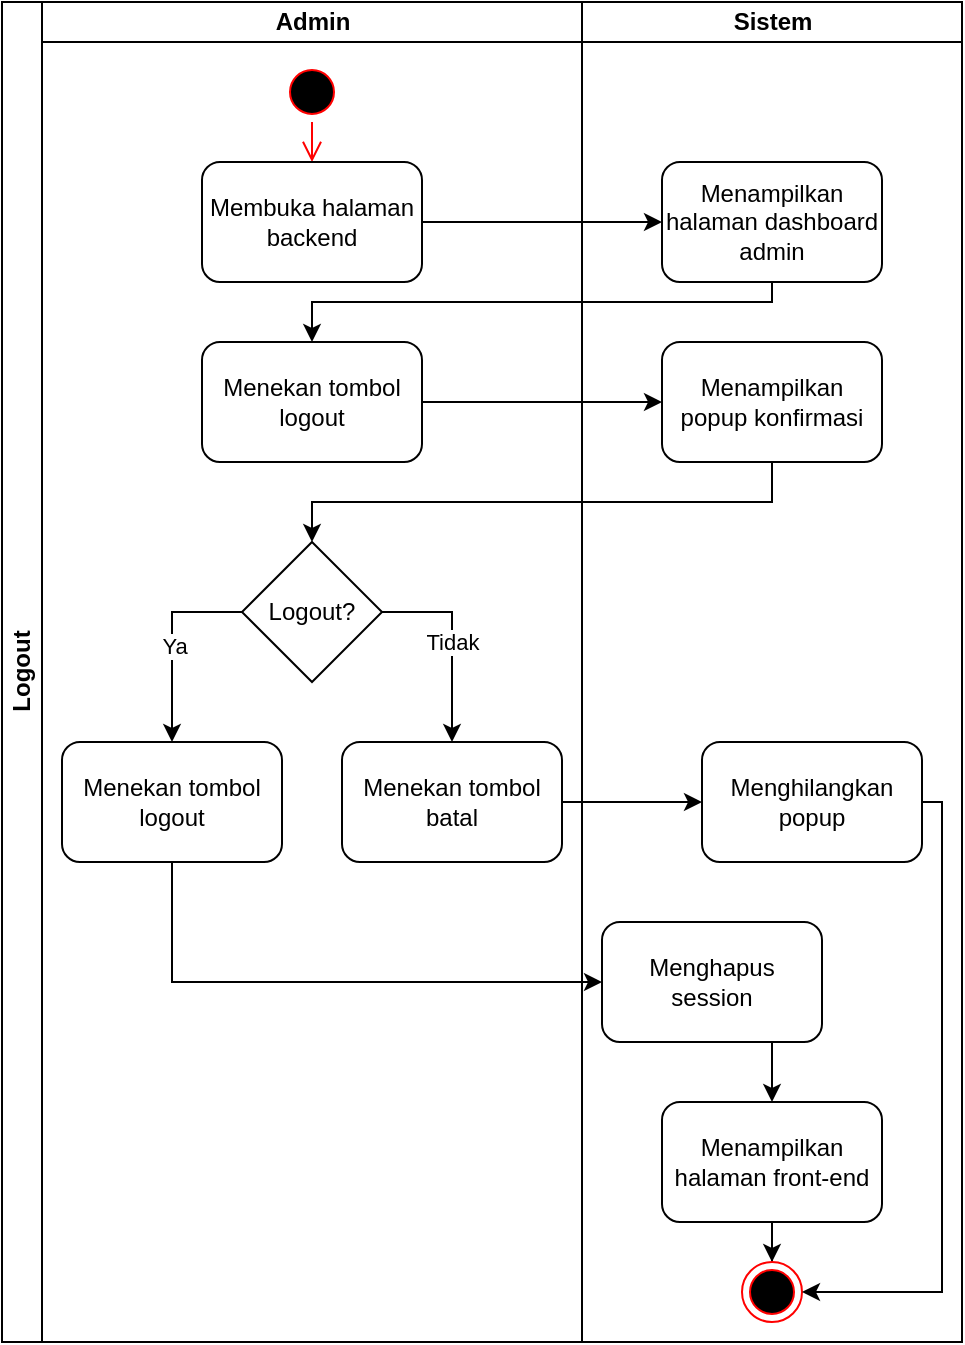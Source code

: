 <mxfile version="13.6.2" type="device"><diagram id="nlexBUHtMggSTYWMlpdU" name="Page-1"><mxGraphModel dx="1108" dy="755" grid="1" gridSize="10" guides="1" tooltips="1" connect="1" arrows="1" fold="1" page="1" pageScale="1" pageWidth="850" pageHeight="1100" math="0" shadow="0"><root><mxCell id="0"/><mxCell id="1" parent="0"/><mxCell id="ygd9KGttUMs2LBzjjRTP-2" value="Logout" style="swimlane;html=1;childLayout=stackLayout;resizeParent=1;resizeParentMax=0;startSize=20;horizontal=0;horizontalStack=1;" parent="1" vertex="1"><mxGeometry x="230" y="90" width="480" height="670" as="geometry"/></mxCell><mxCell id="ygd9KGttUMs2LBzjjRTP-3" value="Admin" style="swimlane;html=1;startSize=20;" parent="ygd9KGttUMs2LBzjjRTP-2" vertex="1"><mxGeometry x="20" width="270" height="670" as="geometry"/></mxCell><mxCell id="ygd9KGttUMs2LBzjjRTP-7" value="" style="edgeStyle=orthogonalEdgeStyle;html=1;verticalAlign=bottom;endArrow=open;endSize=8;strokeColor=#ff0000;" parent="ygd9KGttUMs2LBzjjRTP-3" source="ygd9KGttUMs2LBzjjRTP-6" edge="1"><mxGeometry relative="1" as="geometry"><mxPoint x="135" y="80" as="targetPoint"/></mxGeometry></mxCell><mxCell id="tt-R8PIU5RU9iOZ9mA88-8" value="Menekan tombol logout" style="rounded=1;whiteSpace=wrap;html=1;" vertex="1" parent="ygd9KGttUMs2LBzjjRTP-3"><mxGeometry x="10" y="370" width="110" height="60" as="geometry"/></mxCell><mxCell id="tt-R8PIU5RU9iOZ9mA88-10" style="edgeStyle=orthogonalEdgeStyle;rounded=0;orthogonalLoop=1;jettySize=auto;html=1;entryX=0.5;entryY=0;entryDx=0;entryDy=0;exitX=0;exitY=0.5;exitDx=0;exitDy=0;" edge="1" parent="ygd9KGttUMs2LBzjjRTP-3" source="tt-R8PIU5RU9iOZ9mA88-4" target="tt-R8PIU5RU9iOZ9mA88-8"><mxGeometry relative="1" as="geometry"/></mxCell><mxCell id="tt-R8PIU5RU9iOZ9mA88-12" value="Ya" style="edgeLabel;html=1;align=center;verticalAlign=middle;resizable=0;points=[];" vertex="1" connectable="0" parent="tt-R8PIU5RU9iOZ9mA88-10"><mxGeometry x="-0.32" y="17" relative="1" as="geometry"><mxPoint as="offset"/></mxGeometry></mxCell><mxCell id="tt-R8PIU5RU9iOZ9mA88-11" style="edgeStyle=orthogonalEdgeStyle;rounded=0;orthogonalLoop=1;jettySize=auto;html=1;entryX=0.5;entryY=0;entryDx=0;entryDy=0;exitX=1;exitY=0.5;exitDx=0;exitDy=0;" edge="1" parent="ygd9KGttUMs2LBzjjRTP-3" source="tt-R8PIU5RU9iOZ9mA88-4" target="tt-R8PIU5RU9iOZ9mA88-9"><mxGeometry relative="1" as="geometry"/></mxCell><mxCell id="tt-R8PIU5RU9iOZ9mA88-13" value="Tidak" style="edgeLabel;html=1;align=center;verticalAlign=middle;resizable=0;points=[];" vertex="1" connectable="0" parent="tt-R8PIU5RU9iOZ9mA88-11"><mxGeometry x="-0.3" y="-15" relative="1" as="geometry"><mxPoint x="15" y="15" as="offset"/></mxGeometry></mxCell><mxCell id="tt-R8PIU5RU9iOZ9mA88-4" value="Logout?" style="rhombus;whiteSpace=wrap;html=1;" vertex="1" parent="ygd9KGttUMs2LBzjjRTP-3"><mxGeometry x="100" y="270" width="70" height="70" as="geometry"/></mxCell><mxCell id="tt-R8PIU5RU9iOZ9mA88-2" value="Menekan tombol logout" style="rounded=1;whiteSpace=wrap;html=1;" vertex="1" parent="ygd9KGttUMs2LBzjjRTP-3"><mxGeometry x="80" y="170" width="110" height="60" as="geometry"/></mxCell><mxCell id="ygd9KGttUMs2LBzjjRTP-6" value="" style="ellipse;html=1;shape=startState;fillColor=#000000;strokeColor=#ff0000;" parent="ygd9KGttUMs2LBzjjRTP-3" vertex="1"><mxGeometry x="120" y="30" width="30" height="30" as="geometry"/></mxCell><mxCell id="ygd9KGttUMs2LBzjjRTP-9" value="Membuka halaman backend" style="rounded=1;whiteSpace=wrap;html=1;" parent="ygd9KGttUMs2LBzjjRTP-3" vertex="1"><mxGeometry x="80" y="80" width="110" height="60" as="geometry"/></mxCell><mxCell id="tt-R8PIU5RU9iOZ9mA88-9" value="Menekan tombol batal" style="rounded=1;whiteSpace=wrap;html=1;" vertex="1" parent="ygd9KGttUMs2LBzjjRTP-3"><mxGeometry x="150" y="370" width="110" height="60" as="geometry"/></mxCell><mxCell id="ygd9KGttUMs2LBzjjRTP-4" value="Sistem" style="swimlane;html=1;startSize=20;" parent="ygd9KGttUMs2LBzjjRTP-2" vertex="1"><mxGeometry x="290" width="190" height="670" as="geometry"/></mxCell><mxCell id="tt-R8PIU5RU9iOZ9mA88-20" style="edgeStyle=orthogonalEdgeStyle;rounded=0;orthogonalLoop=1;jettySize=auto;html=1;" edge="1" parent="ygd9KGttUMs2LBzjjRTP-4" source="tt-R8PIU5RU9iOZ9mA88-15" target="tt-R8PIU5RU9iOZ9mA88-16"><mxGeometry relative="1" as="geometry"><Array as="points"><mxPoint x="95" y="530"/><mxPoint x="95" y="530"/></Array></mxGeometry></mxCell><mxCell id="tt-R8PIU5RU9iOZ9mA88-15" value="Menghapus&lt;br&gt;session" style="rounded=1;whiteSpace=wrap;html=1;" vertex="1" parent="ygd9KGttUMs2LBzjjRTP-4"><mxGeometry x="10" y="460" width="110" height="60" as="geometry"/></mxCell><mxCell id="tt-R8PIU5RU9iOZ9mA88-3" value="Menampilkan popup konfirmasi" style="rounded=1;whiteSpace=wrap;html=1;" vertex="1" parent="ygd9KGttUMs2LBzjjRTP-4"><mxGeometry x="40" y="170" width="110" height="60" as="geometry"/></mxCell><mxCell id="ygd9KGttUMs2LBzjjRTP-15" value="Menampilkan halaman dashboard admin" style="rounded=1;whiteSpace=wrap;html=1;" parent="ygd9KGttUMs2LBzjjRTP-4" vertex="1"><mxGeometry x="40" y="80" width="110" height="60" as="geometry"/></mxCell><mxCell id="tt-R8PIU5RU9iOZ9mA88-21" style="edgeStyle=orthogonalEdgeStyle;rounded=0;orthogonalLoop=1;jettySize=auto;html=1;entryX=0.5;entryY=0;entryDx=0;entryDy=0;" edge="1" parent="ygd9KGttUMs2LBzjjRTP-4" source="tt-R8PIU5RU9iOZ9mA88-16" target="tt-R8PIU5RU9iOZ9mA88-1"><mxGeometry relative="1" as="geometry"/></mxCell><mxCell id="tt-R8PIU5RU9iOZ9mA88-16" value="Menampilkan halaman front-end" style="rounded=1;whiteSpace=wrap;html=1;" vertex="1" parent="ygd9KGttUMs2LBzjjRTP-4"><mxGeometry x="40" y="550" width="110" height="60" as="geometry"/></mxCell><mxCell id="tt-R8PIU5RU9iOZ9mA88-1" value="" style="ellipse;html=1;shape=endState;fillColor=#000000;strokeColor=#ff0000;" vertex="1" parent="ygd9KGttUMs2LBzjjRTP-4"><mxGeometry x="80" y="630" width="30" height="30" as="geometry"/></mxCell><mxCell id="tt-R8PIU5RU9iOZ9mA88-18" style="edgeStyle=orthogonalEdgeStyle;rounded=0;orthogonalLoop=1;jettySize=auto;html=1;entryX=1;entryY=0.5;entryDx=0;entryDy=0;exitX=1;exitY=0.5;exitDx=0;exitDy=0;" edge="1" parent="ygd9KGttUMs2LBzjjRTP-4" source="tt-R8PIU5RU9iOZ9mA88-14" target="tt-R8PIU5RU9iOZ9mA88-1"><mxGeometry relative="1" as="geometry"><Array as="points"><mxPoint x="180" y="400"/><mxPoint x="180" y="645"/></Array></mxGeometry></mxCell><mxCell id="tt-R8PIU5RU9iOZ9mA88-14" value="Menghilangkan popup" style="rounded=1;whiteSpace=wrap;html=1;" vertex="1" parent="ygd9KGttUMs2LBzjjRTP-4"><mxGeometry x="60" y="370" width="110" height="60" as="geometry"/></mxCell><mxCell id="ygd9KGttUMs2LBzjjRTP-20" style="edgeStyle=orthogonalEdgeStyle;rounded=0;orthogonalLoop=1;jettySize=auto;html=1;" parent="ygd9KGttUMs2LBzjjRTP-2" source="ygd9KGttUMs2LBzjjRTP-9" target="ygd9KGttUMs2LBzjjRTP-15" edge="1"><mxGeometry relative="1" as="geometry"/></mxCell><mxCell id="tt-R8PIU5RU9iOZ9mA88-5" style="edgeStyle=orthogonalEdgeStyle;rounded=0;orthogonalLoop=1;jettySize=auto;html=1;entryX=0.5;entryY=0;entryDx=0;entryDy=0;exitX=0.5;exitY=1;exitDx=0;exitDy=0;" edge="1" parent="ygd9KGttUMs2LBzjjRTP-2" source="ygd9KGttUMs2LBzjjRTP-15" target="tt-R8PIU5RU9iOZ9mA88-2"><mxGeometry relative="1" as="geometry"><Array as="points"><mxPoint x="385" y="150"/><mxPoint x="155" y="150"/></Array></mxGeometry></mxCell><mxCell id="tt-R8PIU5RU9iOZ9mA88-6" style="edgeStyle=orthogonalEdgeStyle;rounded=0;orthogonalLoop=1;jettySize=auto;html=1;entryX=0;entryY=0.5;entryDx=0;entryDy=0;" edge="1" parent="ygd9KGttUMs2LBzjjRTP-2" source="tt-R8PIU5RU9iOZ9mA88-2" target="tt-R8PIU5RU9iOZ9mA88-3"><mxGeometry relative="1" as="geometry"/></mxCell><mxCell id="tt-R8PIU5RU9iOZ9mA88-7" style="edgeStyle=orthogonalEdgeStyle;rounded=0;orthogonalLoop=1;jettySize=auto;html=1;entryX=0.5;entryY=0;entryDx=0;entryDy=0;exitX=0.5;exitY=1;exitDx=0;exitDy=0;" edge="1" parent="ygd9KGttUMs2LBzjjRTP-2" source="tt-R8PIU5RU9iOZ9mA88-3" target="tt-R8PIU5RU9iOZ9mA88-4"><mxGeometry relative="1" as="geometry"/></mxCell><mxCell id="tt-R8PIU5RU9iOZ9mA88-17" style="edgeStyle=orthogonalEdgeStyle;rounded=0;orthogonalLoop=1;jettySize=auto;html=1;entryX=0;entryY=0.5;entryDx=0;entryDy=0;" edge="1" parent="ygd9KGttUMs2LBzjjRTP-2" source="tt-R8PIU5RU9iOZ9mA88-9" target="tt-R8PIU5RU9iOZ9mA88-14"><mxGeometry relative="1" as="geometry"/></mxCell><mxCell id="tt-R8PIU5RU9iOZ9mA88-19" style="edgeStyle=orthogonalEdgeStyle;rounded=0;orthogonalLoop=1;jettySize=auto;html=1;entryX=0;entryY=0.5;entryDx=0;entryDy=0;exitX=0.5;exitY=1;exitDx=0;exitDy=0;" edge="1" parent="ygd9KGttUMs2LBzjjRTP-2" source="tt-R8PIU5RU9iOZ9mA88-8" target="tt-R8PIU5RU9iOZ9mA88-15"><mxGeometry relative="1" as="geometry"/></mxCell></root></mxGraphModel></diagram></mxfile>